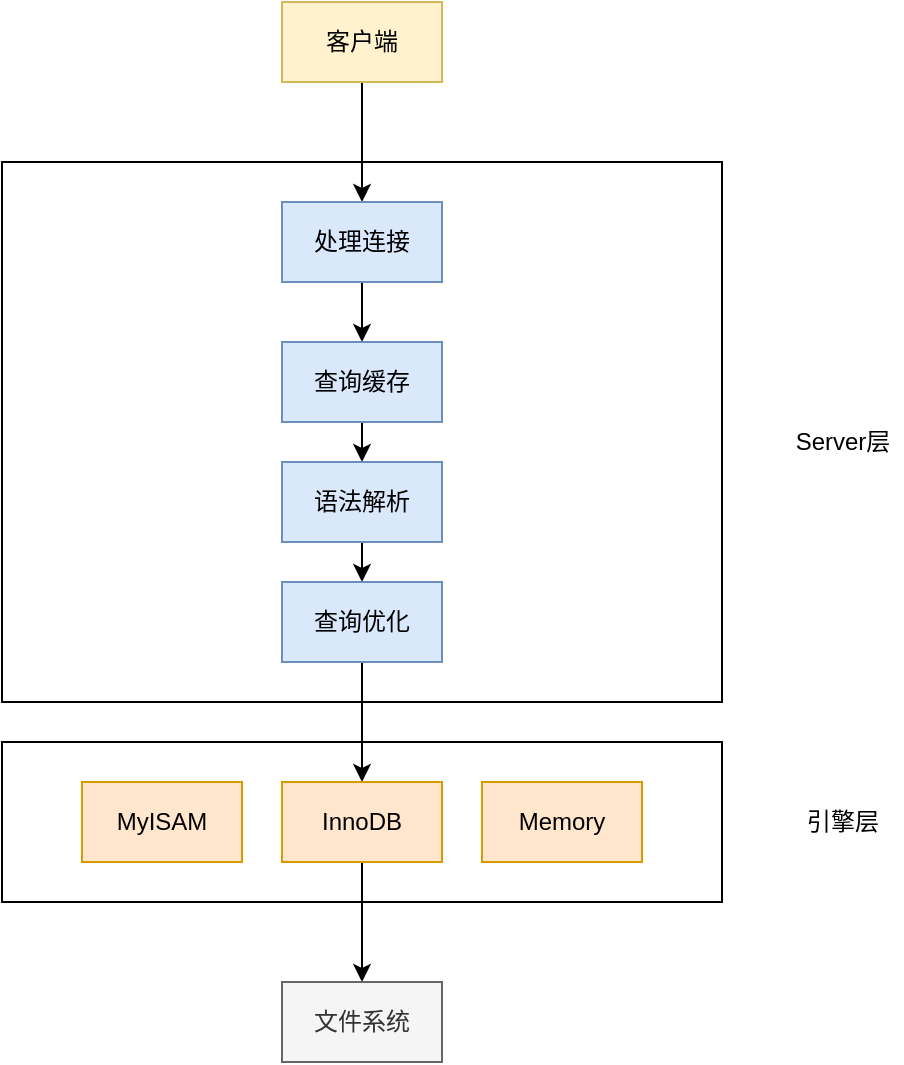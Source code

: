 <mxfile version="15.4.0" type="device"><diagram id="wF2a8xjK9r5UaoGOscED" name="第 1 页"><mxGraphModel dx="946" dy="625" grid="1" gridSize="10" guides="1" tooltips="1" connect="1" arrows="1" fold="1" page="1" pageScale="1" pageWidth="827" pageHeight="1169" math="0" shadow="0"><root><mxCell id="0"/><mxCell id="1" parent="0"/><mxCell id="xQ13BM-OyLH7hUzgoT48-13" value="" style="rounded=0;whiteSpace=wrap;html=1;" vertex="1" parent="1"><mxGeometry x="110" y="460" width="360" height="80" as="geometry"/></mxCell><mxCell id="xQ13BM-OyLH7hUzgoT48-12" value="" style="rounded=0;whiteSpace=wrap;html=1;" vertex="1" parent="1"><mxGeometry x="110" y="170" width="360" height="270" as="geometry"/></mxCell><mxCell id="xQ13BM-OyLH7hUzgoT48-14" style="edgeStyle=orthogonalEdgeStyle;rounded=0;orthogonalLoop=1;jettySize=auto;html=1;exitX=0.5;exitY=1;exitDx=0;exitDy=0;entryX=0.5;entryY=0;entryDx=0;entryDy=0;" edge="1" parent="1" source="xQ13BM-OyLH7hUzgoT48-1" target="xQ13BM-OyLH7hUzgoT48-2"><mxGeometry relative="1" as="geometry"/></mxCell><mxCell id="xQ13BM-OyLH7hUzgoT48-1" value="客户端" style="rounded=0;whiteSpace=wrap;html=1;fillColor=#fff2cc;strokeColor=#d6b656;" vertex="1" parent="1"><mxGeometry x="250" y="90" width="80" height="40" as="geometry"/></mxCell><mxCell id="xQ13BM-OyLH7hUzgoT48-10" style="edgeStyle=orthogonalEdgeStyle;rounded=0;orthogonalLoop=1;jettySize=auto;html=1;" edge="1" parent="1" source="xQ13BM-OyLH7hUzgoT48-2" target="xQ13BM-OyLH7hUzgoT48-3"><mxGeometry relative="1" as="geometry"/></mxCell><mxCell id="xQ13BM-OyLH7hUzgoT48-2" value="处理连接" style="rounded=0;whiteSpace=wrap;html=1;fillColor=#dae8fc;strokeColor=#6c8ebf;" vertex="1" parent="1"><mxGeometry x="250" y="190" width="80" height="40" as="geometry"/></mxCell><mxCell id="xQ13BM-OyLH7hUzgoT48-18" style="edgeStyle=orthogonalEdgeStyle;rounded=0;orthogonalLoop=1;jettySize=auto;html=1;exitX=0.5;exitY=1;exitDx=0;exitDy=0;entryX=0.5;entryY=0;entryDx=0;entryDy=0;" edge="1" parent="1" source="xQ13BM-OyLH7hUzgoT48-3" target="xQ13BM-OyLH7hUzgoT48-4"><mxGeometry relative="1" as="geometry"/></mxCell><mxCell id="xQ13BM-OyLH7hUzgoT48-3" value="查询缓存" style="rounded=0;whiteSpace=wrap;html=1;fillColor=#dae8fc;strokeColor=#6c8ebf;" vertex="1" parent="1"><mxGeometry x="250" y="260" width="80" height="40" as="geometry"/></mxCell><mxCell id="xQ13BM-OyLH7hUzgoT48-19" style="edgeStyle=orthogonalEdgeStyle;rounded=0;orthogonalLoop=1;jettySize=auto;html=1;exitX=0.5;exitY=1;exitDx=0;exitDy=0;entryX=0.5;entryY=0;entryDx=0;entryDy=0;" edge="1" parent="1" source="xQ13BM-OyLH7hUzgoT48-4" target="xQ13BM-OyLH7hUzgoT48-5"><mxGeometry relative="1" as="geometry"/></mxCell><mxCell id="xQ13BM-OyLH7hUzgoT48-4" value="语法解析" style="rounded=0;whiteSpace=wrap;html=1;fillColor=#dae8fc;strokeColor=#6c8ebf;" vertex="1" parent="1"><mxGeometry x="250" y="320" width="80" height="40" as="geometry"/></mxCell><mxCell id="xQ13BM-OyLH7hUzgoT48-20" style="edgeStyle=orthogonalEdgeStyle;rounded=0;orthogonalLoop=1;jettySize=auto;html=1;exitX=0.5;exitY=1;exitDx=0;exitDy=0;entryX=0.5;entryY=0;entryDx=0;entryDy=0;" edge="1" parent="1" source="xQ13BM-OyLH7hUzgoT48-5" target="xQ13BM-OyLH7hUzgoT48-7"><mxGeometry relative="1" as="geometry"/></mxCell><mxCell id="xQ13BM-OyLH7hUzgoT48-5" value="查询优化" style="rounded=0;whiteSpace=wrap;html=1;fillColor=#dae8fc;strokeColor=#6c8ebf;" vertex="1" parent="1"><mxGeometry x="250" y="380" width="80" height="40" as="geometry"/></mxCell><mxCell id="xQ13BM-OyLH7hUzgoT48-6" value="MyISAM" style="rounded=0;whiteSpace=wrap;html=1;fillColor=#ffe6cc;strokeColor=#d79b00;" vertex="1" parent="1"><mxGeometry x="150" y="480" width="80" height="40" as="geometry"/></mxCell><mxCell id="xQ13BM-OyLH7hUzgoT48-21" style="edgeStyle=orthogonalEdgeStyle;rounded=0;orthogonalLoop=1;jettySize=auto;html=1;exitX=0.5;exitY=1;exitDx=0;exitDy=0;" edge="1" parent="1" source="xQ13BM-OyLH7hUzgoT48-7" target="xQ13BM-OyLH7hUzgoT48-9"><mxGeometry relative="1" as="geometry"/></mxCell><mxCell id="xQ13BM-OyLH7hUzgoT48-7" value="InnoDB" style="rounded=0;whiteSpace=wrap;html=1;fillColor=#ffe6cc;strokeColor=#d79b00;" vertex="1" parent="1"><mxGeometry x="250" y="480" width="80" height="40" as="geometry"/></mxCell><mxCell id="xQ13BM-OyLH7hUzgoT48-8" value="Memory" style="rounded=0;whiteSpace=wrap;html=1;fillColor=#ffe6cc;strokeColor=#d79b00;" vertex="1" parent="1"><mxGeometry x="350" y="480" width="80" height="40" as="geometry"/></mxCell><mxCell id="xQ13BM-OyLH7hUzgoT48-9" value="文件系统" style="rounded=0;whiteSpace=wrap;html=1;fillColor=#f5f5f5;strokeColor=#666666;fontColor=#333333;" vertex="1" parent="1"><mxGeometry x="250" y="580" width="80" height="40" as="geometry"/></mxCell><mxCell id="xQ13BM-OyLH7hUzgoT48-15" value="Server层" style="text;html=1;align=center;verticalAlign=middle;resizable=0;points=[];autosize=1;strokeColor=none;fillColor=none;" vertex="1" parent="1"><mxGeometry x="500" y="300" width="60" height="20" as="geometry"/></mxCell><mxCell id="xQ13BM-OyLH7hUzgoT48-16" value="引擎层" style="text;html=1;align=center;verticalAlign=middle;resizable=0;points=[];autosize=1;strokeColor=none;fillColor=none;" vertex="1" parent="1"><mxGeometry x="505" y="490" width="50" height="20" as="geometry"/></mxCell></root></mxGraphModel></diagram></mxfile>
